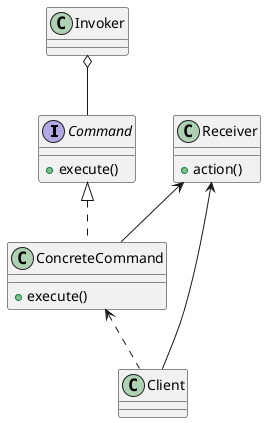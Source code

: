 @startuml
Interface Command {
+ execute()
}

Class Receiver {
+ action()
}

Class ConcreteCommand {
+ execute()
}

Class Invoker{

}

Class Client {

}

Command <|.. ConcreteCommand

Invoker o-- Command

Receiver <-- ConcreteCommand

Receiver <-- Client

ConcreteCommand <.. Client
@enduml
